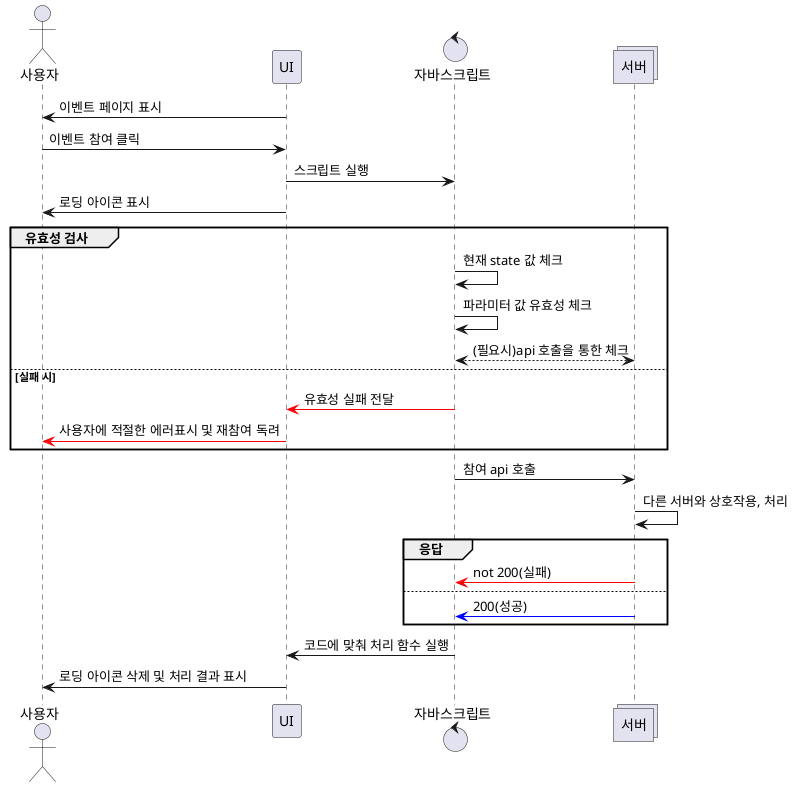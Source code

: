 @startuml pending
actor 사용자 as usr
participant UI as ui
control 자바스크립트 as js
collections 서버 as db
 
ui -> usr : 이벤트 페이지 표시
usr -> ui : 이벤트 참여 클릭
ui -> js : 스크립트 실행
ui -> usr : 로딩 아이콘 표시
group 유효성 검사
    js -> js : 현재 state 값 체크
    js -> js : 파라미터 값 유효성 체크
    js <--> db : (필요시)api 호출을 통한 체크
    else 실패 시
    js -[#red]> ui: 유효성 실패 전달
    ui -[#red]> usr : 사용자에 적절한 에러표시 및 재참여 독려
end
js -> db : 참여 api 호출
db -> db : 다른 서버와 상호작용, 처리
group 응답 
    db -[#red]> js: not 200(실패)
    else
    db -[#blue]> js: 200(성공)
end
js -> ui : 코드에 맞춰 처리 함수 실행
ui -> usr : 로딩 아이콘 삭제 및 처리 결과 표시

@enduml

